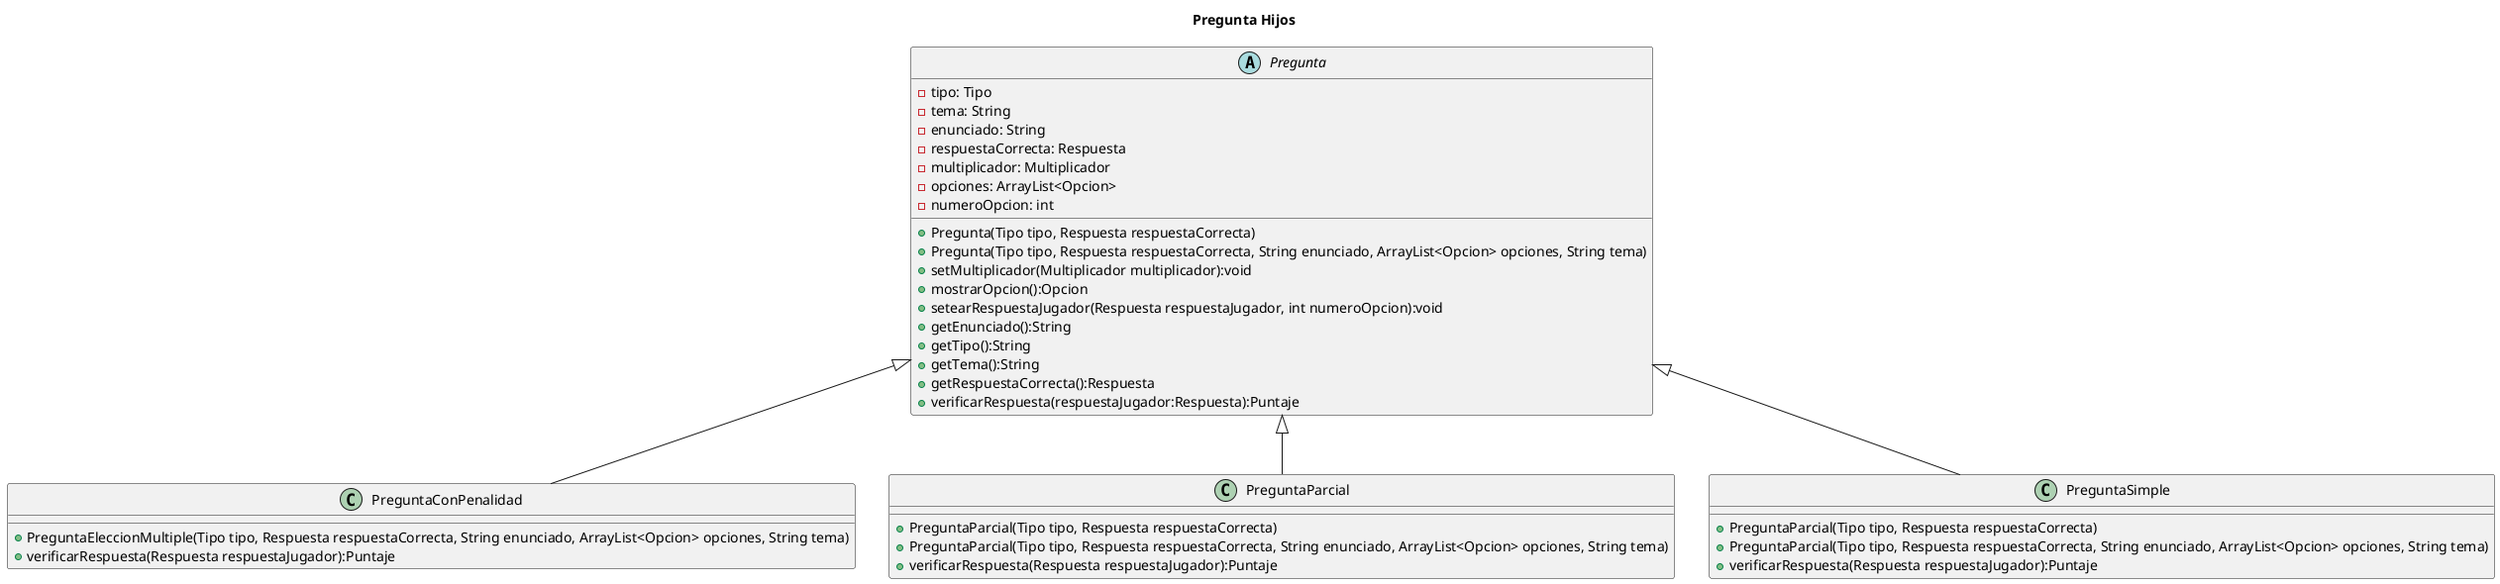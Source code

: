 
@startuml

'https://plantuml.com/class-diagram

title "Pregunta Hijos"

abstract class Pregunta {
   - tipo: Tipo
    - tema: String
    - enunciado: String
    - respuestaCorrecta: Respuesta
    - multiplicador: Multiplicador
    - opciones: ArrayList<Opcion>
    - numeroOpcion: int

    + Pregunta(Tipo tipo, Respuesta respuestaCorrecta)
    + Pregunta(Tipo tipo, Respuesta respuestaCorrecta, String enunciado, ArrayList<Opcion> opciones, String tema)
    + setMultiplicador(Multiplicador multiplicador):void
    + mostrarOpcion():Opcion
    + setearRespuestaJugador(Respuesta respuestaJugador, int numeroOpcion):void
    + getEnunciado():String
    + getTipo():String
    + getTema():String
    + getRespuestaCorrecta():Respuesta
    + verificarRespuesta(respuestaJugador:Respuesta):Puntaje
}

class PreguntaConPenalidad extends Pregunta{
    + PreguntaEleccionMultiple(Tipo tipo, Respuesta respuestaCorrecta, String enunciado, ArrayList<Opcion> opciones, String tema)
    + verificarRespuesta(Respuesta respuestaJugador):Puntaje
}

class PreguntaParcial extends Pregunta{
    + PreguntaParcial(Tipo tipo, Respuesta respuestaCorrecta)
    + PreguntaParcial(Tipo tipo, Respuesta respuestaCorrecta, String enunciado, ArrayList<Opcion> opciones, String tema)
    + verificarRespuesta(Respuesta respuestaJugador):Puntaje
}

class PreguntaSimple extends Pregunta {
    + PreguntaParcial(Tipo tipo, Respuesta respuestaCorrecta)
    + PreguntaParcial(Tipo tipo, Respuesta respuestaCorrecta, String enunciado, ArrayList<Opcion> opciones, String tema)
    + verificarRespuesta(Respuesta respuestaJugador):Puntaje
}

@enduml